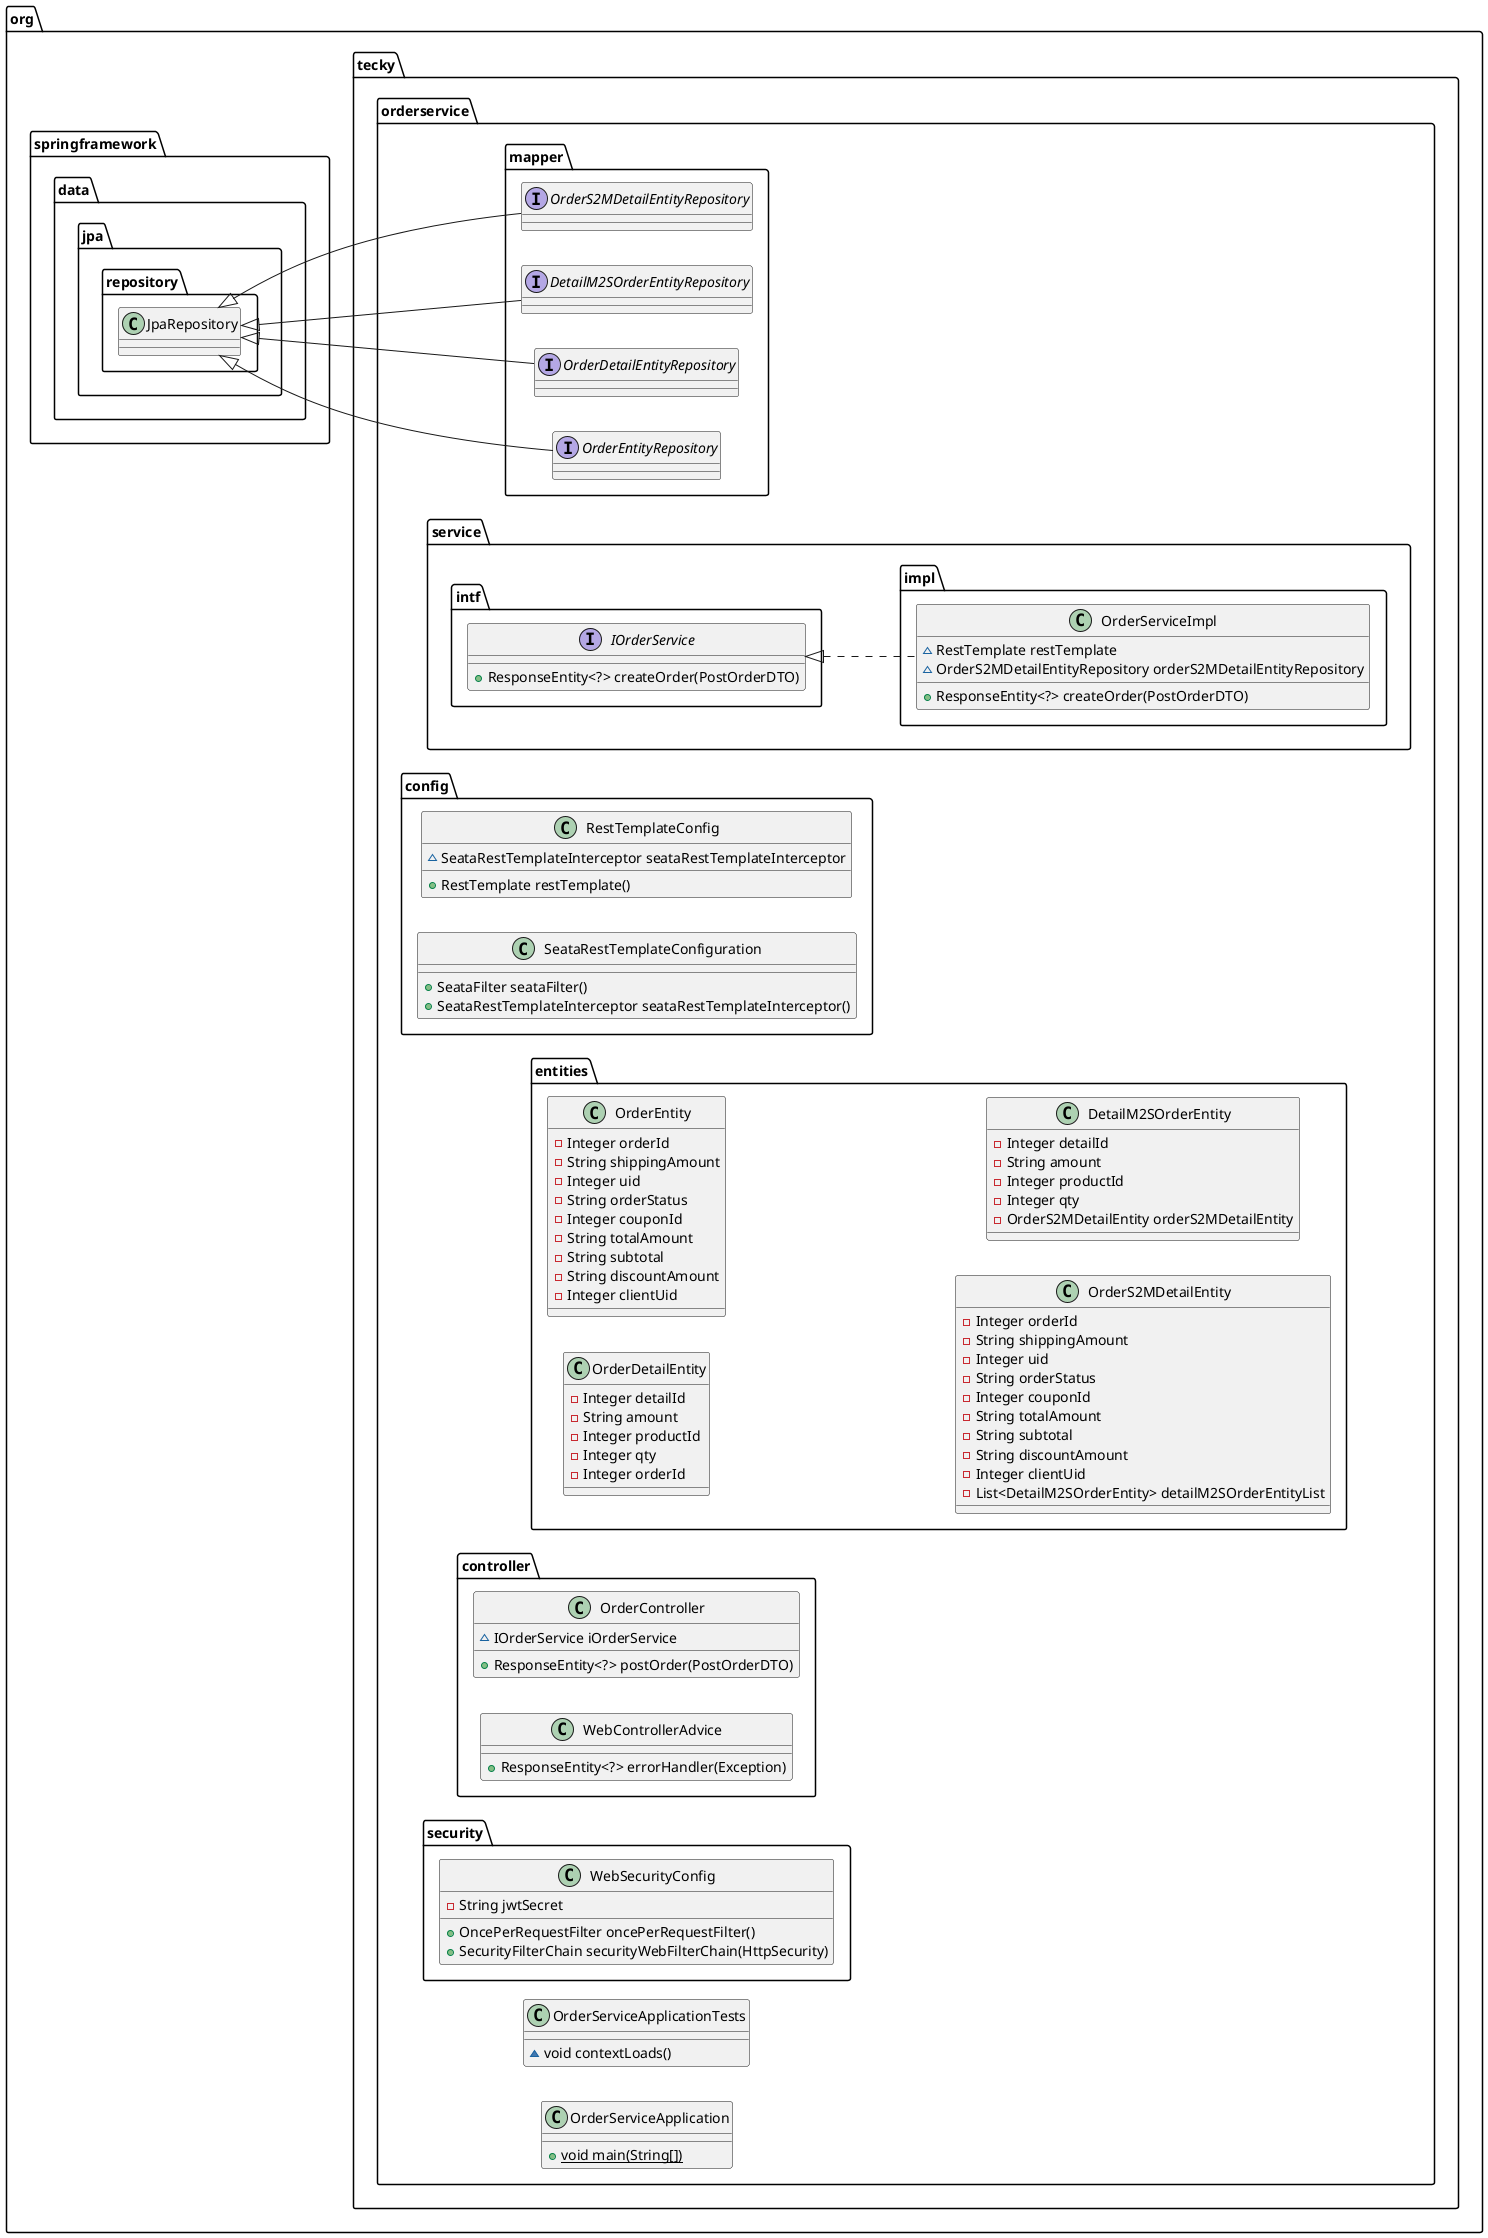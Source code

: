@startuml
left to right direction
interface org.tecky.orderservice.mapper.OrderS2MDetailEntityRepository {
}
interface org.tecky.orderservice.service.intf.IOrderService {
+ ResponseEntity<?> createOrder(PostOrderDTO)
}
class org.tecky.orderservice.config.RestTemplateConfig {
~ SeataRestTemplateInterceptor seataRestTemplateInterceptor
+ RestTemplate restTemplate()
}
interface org.tecky.orderservice.mapper.DetailM2SOrderEntityRepository {
}
class org.tecky.orderservice.entities.OrderDetailEntity {
- Integer detailId
- String amount
- Integer productId
- Integer qty
- Integer orderId
}
class org.tecky.orderservice.OrderServiceApplicationTests {
~ void contextLoads()
}
class org.tecky.orderservice.service.impl.OrderServiceImpl {
~ RestTemplate restTemplate
~ OrderS2MDetailEntityRepository orderS2MDetailEntityRepository
+ ResponseEntity<?> createOrder(PostOrderDTO)
}
interface org.tecky.orderservice.mapper.OrderDetailEntityRepository {
}
interface org.tecky.orderservice.mapper.OrderEntityRepository {
}
class org.tecky.orderservice.entities.OrderEntity {
- Integer orderId
- String shippingAmount
- Integer uid
- String orderStatus
- Integer couponId
- String totalAmount
- String subtotal
- String discountAmount
- Integer clientUid
}
class org.tecky.orderservice.config.SeataRestTemplateConfiguration {
+ SeataFilter seataFilter()
+ SeataRestTemplateInterceptor seataRestTemplateInterceptor()
}
class org.tecky.orderservice.controller.OrderController {
~ IOrderService iOrderService
+ ResponseEntity<?> postOrder(PostOrderDTO)
}
class org.tecky.orderservice.entities.OrderS2MDetailEntity {
- Integer orderId
- String shippingAmount
- Integer uid
- String orderStatus
- Integer couponId
- String totalAmount
- String subtotal
- String discountAmount
- Integer clientUid
- List<DetailM2SOrderEntity> detailM2SOrderEntityList
}
class org.tecky.orderservice.OrderServiceApplication {
+ {static} void main(String[])
}
class org.tecky.orderservice.controller.WebControllerAdvice {
+ ResponseEntity<?> errorHandler(Exception)
}
class org.tecky.orderservice.security.WebSecurityConfig {
- String jwtSecret
+ OncePerRequestFilter oncePerRequestFilter()
+ SecurityFilterChain securityWebFilterChain(HttpSecurity)
}
class org.tecky.orderservice.entities.DetailM2SOrderEntity {
- Integer detailId
- String amount
- Integer productId
- Integer qty
- OrderS2MDetailEntity orderS2MDetailEntity
}


org.springframework.data.jpa.repository.JpaRepository <|-- org.tecky.orderservice.mapper.OrderS2MDetailEntityRepository
org.springframework.data.jpa.repository.JpaRepository <|-- org.tecky.orderservice.mapper.DetailM2SOrderEntityRepository
org.tecky.orderservice.service.intf.IOrderService <|.. org.tecky.orderservice.service.impl.OrderServiceImpl
org.springframework.data.jpa.repository.JpaRepository <|-- org.tecky.orderservice.mapper.OrderDetailEntityRepository
org.springframework.data.jpa.repository.JpaRepository <|-- org.tecky.orderservice.mapper.OrderEntityRepository
@enduml